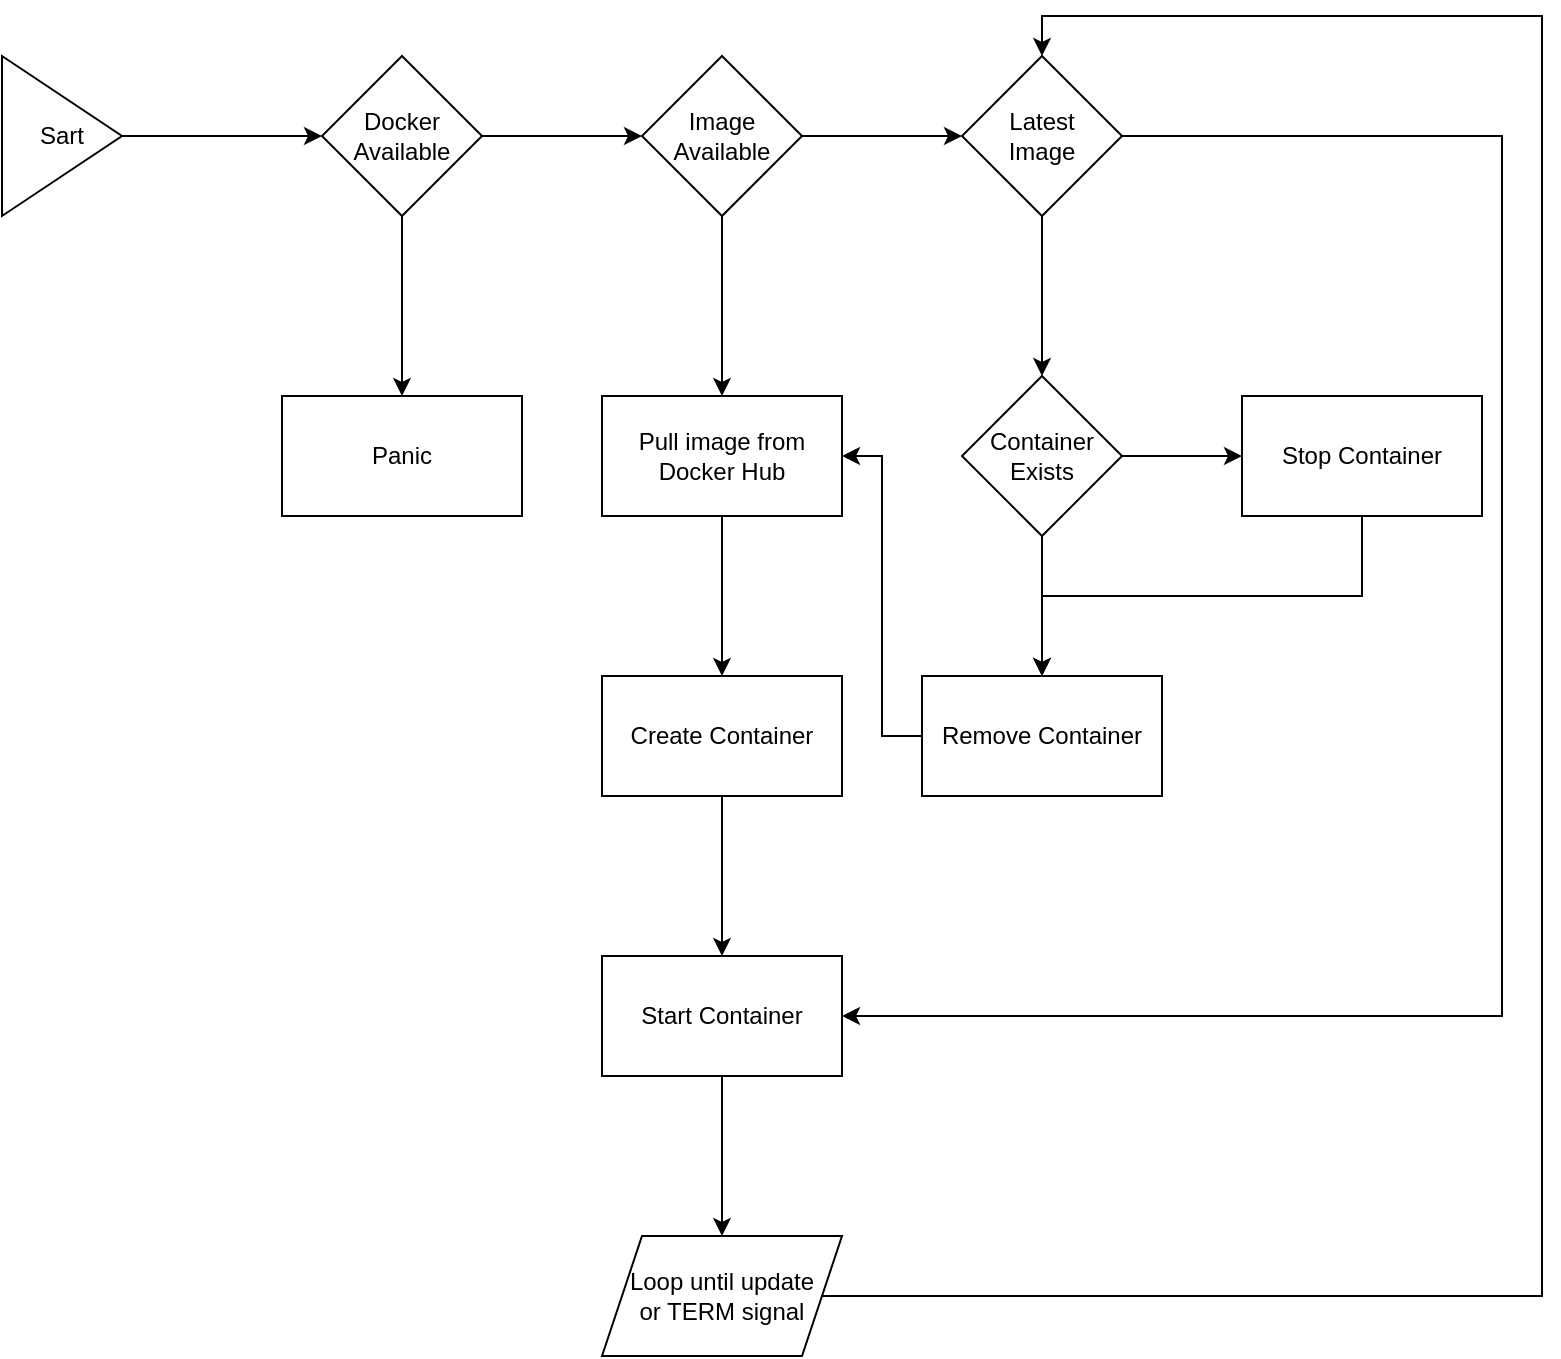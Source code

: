<mxfile>
    <diagram id="C_frnLKObNXya4ngF7N3" name="Page-1">
        <mxGraphModel dx="1118" dy="790" grid="1" gridSize="10" guides="1" tooltips="1" connect="1" arrows="1" fold="1" page="1" pageScale="1" pageWidth="850" pageHeight="1100" math="0" shadow="0">
            <root>
                <mxCell id="0"/>
                <mxCell id="1" parent="0"/>
                <mxCell id="18" value="" style="edgeStyle=orthogonalEdgeStyle;rounded=0;orthogonalLoop=1;jettySize=auto;html=1;" edge="1" parent="1" source="16" target="17">
                    <mxGeometry relative="1" as="geometry"/>
                </mxCell>
                <mxCell id="22" value="" style="edgeStyle=orthogonalEdgeStyle;rounded=0;orthogonalLoop=1;jettySize=auto;html=1;" edge="1" parent="1" source="16" target="21">
                    <mxGeometry relative="1" as="geometry"/>
                </mxCell>
                <mxCell id="16" value="Docker&lt;br&gt;Available" style="rhombus;whiteSpace=wrap;html=1;" vertex="1" parent="1">
                    <mxGeometry x="220" y="90" width="80" height="80" as="geometry"/>
                </mxCell>
                <mxCell id="24" value="" style="edgeStyle=orthogonalEdgeStyle;rounded=0;orthogonalLoop=1;jettySize=auto;html=1;" edge="1" parent="1" source="17" target="23">
                    <mxGeometry relative="1" as="geometry"/>
                </mxCell>
                <mxCell id="35" value="" style="edgeStyle=orthogonalEdgeStyle;rounded=0;orthogonalLoop=1;jettySize=auto;html=1;" edge="1" parent="1" source="17" target="34">
                    <mxGeometry relative="1" as="geometry"/>
                </mxCell>
                <mxCell id="17" value="Image&lt;br&gt;Available" style="rhombus;whiteSpace=wrap;html=1;" vertex="1" parent="1">
                    <mxGeometry x="380" y="90" width="80" height="80" as="geometry"/>
                </mxCell>
                <mxCell id="21" value="Panic" style="whiteSpace=wrap;html=1;" vertex="1" parent="1">
                    <mxGeometry x="200" y="260" width="120" height="60" as="geometry"/>
                </mxCell>
                <mxCell id="50" value="" style="edgeStyle=orthogonalEdgeStyle;rounded=0;orthogonalLoop=1;jettySize=auto;html=1;" edge="1" parent="1" source="23" target="49">
                    <mxGeometry relative="1" as="geometry"/>
                </mxCell>
                <mxCell id="23" value="Pull image from Docker Hub" style="whiteSpace=wrap;html=1;" vertex="1" parent="1">
                    <mxGeometry x="360" y="260" width="120" height="60" as="geometry"/>
                </mxCell>
                <mxCell id="39" value="" style="edgeStyle=orthogonalEdgeStyle;rounded=0;orthogonalLoop=1;jettySize=auto;html=1;" edge="1" parent="1" source="34" target="38">
                    <mxGeometry relative="1" as="geometry"/>
                </mxCell>
                <mxCell id="63" style="edgeStyle=orthogonalEdgeStyle;rounded=0;orthogonalLoop=1;jettySize=auto;html=1;exitX=1;exitY=0.5;exitDx=0;exitDy=0;entryX=1;entryY=0.5;entryDx=0;entryDy=0;" edge="1" parent="1" source="34" target="51">
                    <mxGeometry relative="1" as="geometry">
                        <Array as="points">
                            <mxPoint x="810" y="130"/>
                            <mxPoint x="810" y="570"/>
                        </Array>
                    </mxGeometry>
                </mxCell>
                <mxCell id="34" value="Latest&lt;br&gt;Image" style="rhombus;whiteSpace=wrap;html=1;" vertex="1" parent="1">
                    <mxGeometry x="540" y="90" width="80" height="80" as="geometry"/>
                </mxCell>
                <mxCell id="41" value="" style="edgeStyle=orthogonalEdgeStyle;rounded=0;orthogonalLoop=1;jettySize=auto;html=1;" edge="1" parent="1" source="38" target="40">
                    <mxGeometry relative="1" as="geometry"/>
                </mxCell>
                <mxCell id="46" style="edgeStyle=orthogonalEdgeStyle;rounded=0;orthogonalLoop=1;jettySize=auto;html=1;exitX=0.5;exitY=1;exitDx=0;exitDy=0;entryX=0.5;entryY=0;entryDx=0;entryDy=0;" edge="1" parent="1" source="38" target="42">
                    <mxGeometry relative="1" as="geometry"/>
                </mxCell>
                <mxCell id="38" value="Container&lt;br&gt;Exists" style="rhombus;whiteSpace=wrap;html=1;" vertex="1" parent="1">
                    <mxGeometry x="540" y="250" width="80" height="80" as="geometry"/>
                </mxCell>
                <mxCell id="47" style="edgeStyle=orthogonalEdgeStyle;rounded=0;orthogonalLoop=1;jettySize=auto;html=1;exitX=0.5;exitY=1;exitDx=0;exitDy=0;entryX=0.5;entryY=0;entryDx=0;entryDy=0;" edge="1" parent="1" source="40" target="42">
                    <mxGeometry relative="1" as="geometry"/>
                </mxCell>
                <mxCell id="40" value="Stop Container" style="whiteSpace=wrap;html=1;" vertex="1" parent="1">
                    <mxGeometry x="680" y="260" width="120" height="60" as="geometry"/>
                </mxCell>
                <mxCell id="48" style="edgeStyle=orthogonalEdgeStyle;rounded=0;orthogonalLoop=1;jettySize=auto;html=1;exitX=0;exitY=0.5;exitDx=0;exitDy=0;entryX=1;entryY=0.5;entryDx=0;entryDy=0;" edge="1" parent="1" source="42" target="23">
                    <mxGeometry relative="1" as="geometry"/>
                </mxCell>
                <mxCell id="42" value="Remove Container" style="whiteSpace=wrap;html=1;" vertex="1" parent="1">
                    <mxGeometry x="520" y="400" width="120" height="60" as="geometry"/>
                </mxCell>
                <mxCell id="52" value="" style="edgeStyle=orthogonalEdgeStyle;rounded=0;orthogonalLoop=1;jettySize=auto;html=1;" edge="1" parent="1" source="49" target="51">
                    <mxGeometry relative="1" as="geometry"/>
                </mxCell>
                <mxCell id="49" value="Create Container" style="whiteSpace=wrap;html=1;" vertex="1" parent="1">
                    <mxGeometry x="360" y="400" width="120" height="60" as="geometry"/>
                </mxCell>
                <mxCell id="60" value="" style="edgeStyle=orthogonalEdgeStyle;rounded=0;orthogonalLoop=1;jettySize=auto;html=1;" edge="1" parent="1" source="51" target="59">
                    <mxGeometry relative="1" as="geometry"/>
                </mxCell>
                <mxCell id="51" value="Start Container" style="whiteSpace=wrap;html=1;" vertex="1" parent="1">
                    <mxGeometry x="360" y="540" width="120" height="60" as="geometry"/>
                </mxCell>
                <mxCell id="54" style="edgeStyle=orthogonalEdgeStyle;rounded=0;orthogonalLoop=1;jettySize=auto;html=1;exitX=1;exitY=0.5;exitDx=0;exitDy=0;entryX=0;entryY=0.5;entryDx=0;entryDy=0;" edge="1" parent="1" source="53" target="16">
                    <mxGeometry relative="1" as="geometry"/>
                </mxCell>
                <mxCell id="53" value="Sart" style="triangle;whiteSpace=wrap;html=1;" vertex="1" parent="1">
                    <mxGeometry x="60" y="90" width="60" height="80" as="geometry"/>
                </mxCell>
                <mxCell id="62" style="edgeStyle=orthogonalEdgeStyle;rounded=0;orthogonalLoop=1;jettySize=auto;html=1;exitX=1;exitY=0.5;exitDx=0;exitDy=0;entryX=0.5;entryY=0;entryDx=0;entryDy=0;" edge="1" parent="1" source="59" target="34">
                    <mxGeometry relative="1" as="geometry">
                        <Array as="points">
                            <mxPoint x="830" y="710"/>
                            <mxPoint x="830" y="70"/>
                            <mxPoint x="580" y="70"/>
                        </Array>
                    </mxGeometry>
                </mxCell>
                <mxCell id="59" value="Loop until update&lt;br&gt;or TERM signal" style="shape=parallelogram;perimeter=parallelogramPerimeter;whiteSpace=wrap;html=1;fixedSize=1;" vertex="1" parent="1">
                    <mxGeometry x="360" y="680" width="120" height="60" as="geometry"/>
                </mxCell>
            </root>
        </mxGraphModel>
    </diagram>
</mxfile>